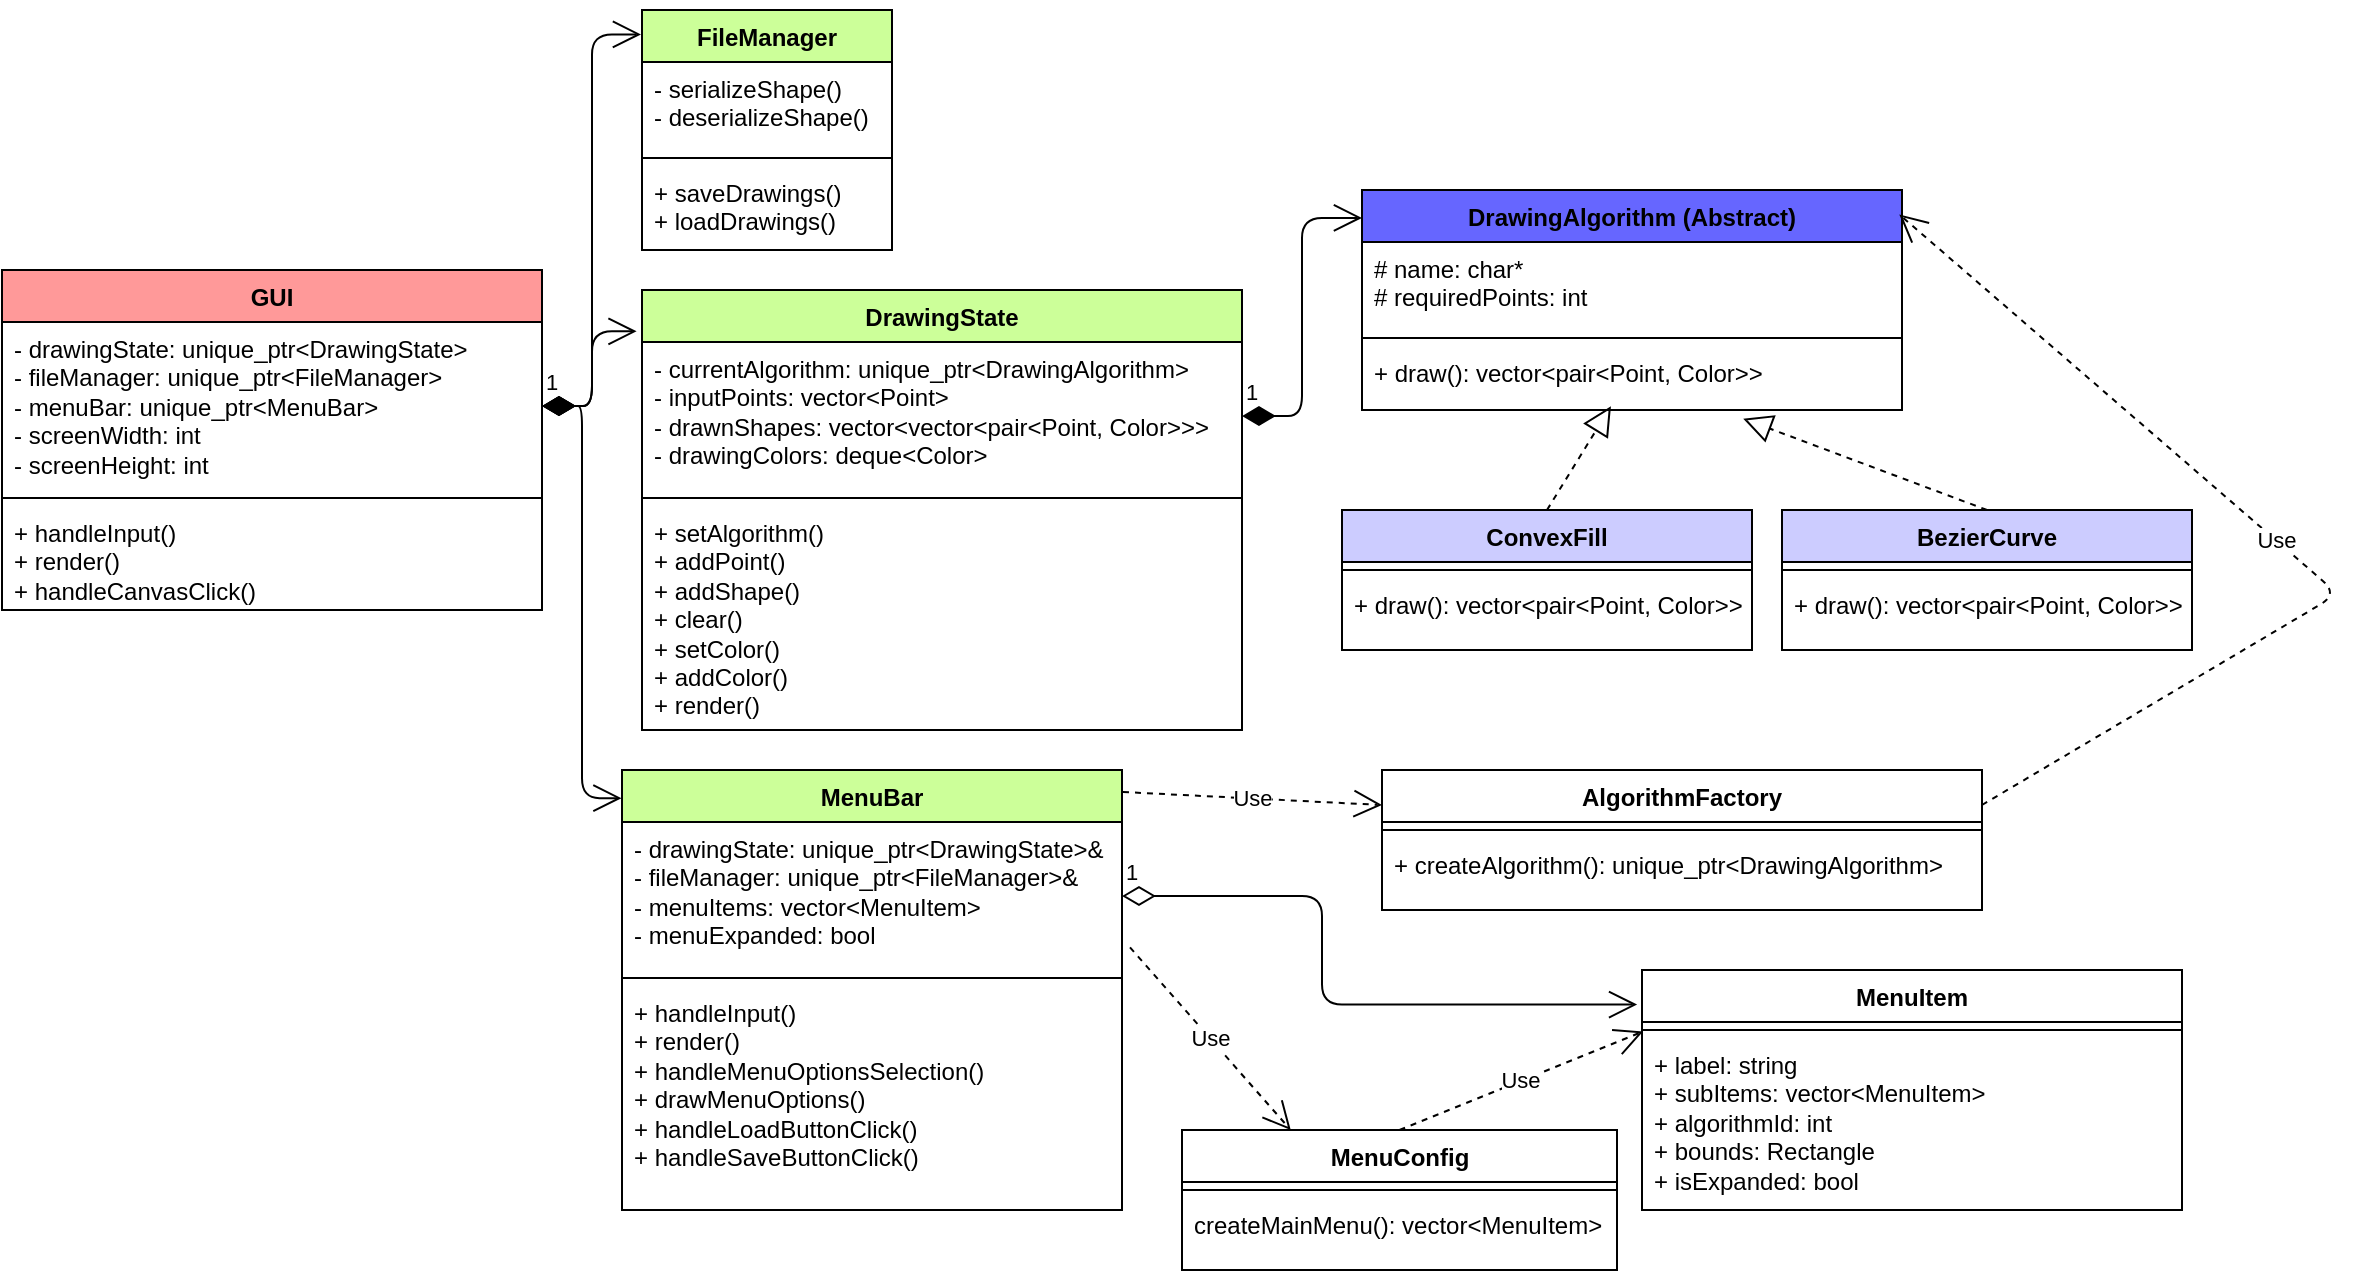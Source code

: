 <mxfile>
    <diagram id="bdhu0Lih9jsQrzCgOUzK" name="Page-1">
        <mxGraphModel dx="754" dy="652" grid="0" gridSize="10" guides="0" tooltips="1" connect="1" arrows="1" fold="1" page="0" pageScale="1" pageWidth="850" pageHeight="1100" math="0" shadow="0">
            <root>
                <mxCell id="0"/>
                <mxCell id="1" parent="0"/>
                <mxCell id="5" value="GUI" style="swimlane;fontStyle=1;align=center;verticalAlign=top;childLayout=stackLayout;horizontal=1;startSize=26;horizontalStack=0;resizeParent=1;resizeParentMax=0;resizeLast=0;collapsible=1;marginBottom=0;whiteSpace=wrap;html=1;fillColor=#FF9999;" vertex="1" parent="1">
                    <mxGeometry x="120" y="200" width="270" height="170" as="geometry"/>
                </mxCell>
                <mxCell id="6" value="&lt;div&gt;&lt;font color=&quot;#000000&quot;&gt;- drawingState: unique_ptr&amp;lt;DrawingState&amp;gt;&lt;/font&gt;&lt;/div&gt;&lt;div&gt;&lt;font color=&quot;#000000&quot;&gt;- fileManager: unique_ptr&amp;lt;FileManager&amp;gt;&lt;/font&gt;&lt;/div&gt;&lt;div&gt;&lt;font color=&quot;#000000&quot;&gt;- menuBar: unique_ptr&amp;lt;MenuBar&amp;gt;&lt;/font&gt;&lt;/div&gt;&lt;div&gt;&lt;font color=&quot;#000000&quot;&gt;- screenWidth: int&lt;/font&gt;&lt;/div&gt;&lt;div&gt;&lt;font color=&quot;#000000&quot;&gt;- screenHeight: int&lt;/font&gt;&lt;/div&gt;" style="text;strokeColor=none;fillColor=none;align=left;verticalAlign=top;spacingLeft=4;spacingRight=4;overflow=hidden;rotatable=0;points=[[0,0.5],[1,0.5]];portConstraint=eastwest;whiteSpace=wrap;html=1;" vertex="1" parent="5">
                    <mxGeometry y="26" width="270" height="84" as="geometry"/>
                </mxCell>
                <mxCell id="7" value="" style="line;strokeWidth=1;fillColor=none;align=left;verticalAlign=middle;spacingTop=-1;spacingLeft=3;spacingRight=3;rotatable=0;labelPosition=right;points=[];portConstraint=eastwest;strokeColor=inherit;" vertex="1" parent="5">
                    <mxGeometry y="110" width="270" height="8" as="geometry"/>
                </mxCell>
                <mxCell id="8" value="&lt;div&gt;&lt;font color=&quot;#000000&quot;&gt;+ handleInput()&lt;/font&gt;&lt;/div&gt;&lt;div&gt;&lt;font color=&quot;#000000&quot;&gt;+ render()&lt;/font&gt;&lt;/div&gt;&lt;div&gt;&lt;font color=&quot;#000000&quot;&gt;+ handleCanvasClick()&lt;/font&gt;&lt;/div&gt;" style="text;strokeColor=none;fillColor=none;align=left;verticalAlign=top;spacingLeft=4;spacingRight=4;overflow=hidden;rotatable=0;points=[[0,0.5],[1,0.5]];portConstraint=eastwest;whiteSpace=wrap;html=1;" vertex="1" parent="5">
                    <mxGeometry y="118" width="270" height="52" as="geometry"/>
                </mxCell>
                <mxCell id="9" value="DrawingState" style="swimlane;fontStyle=1;align=center;verticalAlign=top;childLayout=stackLayout;horizontal=1;startSize=26;horizontalStack=0;resizeParent=1;resizeParentMax=0;resizeLast=0;collapsible=1;marginBottom=0;whiteSpace=wrap;html=1;fillColor=#CCFF99;" vertex="1" parent="1">
                    <mxGeometry x="440" y="210" width="300" height="220" as="geometry"/>
                </mxCell>
                <mxCell id="10" value="&lt;div&gt;&lt;font color=&quot;#000000&quot;&gt;- currentAlgorithm: unique_ptr&amp;lt;DrawingAlgorithm&amp;gt;&lt;/font&gt;&lt;/div&gt;&lt;div&gt;&lt;font color=&quot;#000000&quot;&gt;- inputPoints: vector&amp;lt;Point&amp;gt;&lt;/font&gt;&lt;/div&gt;&lt;div&gt;&lt;font color=&quot;#000000&quot;&gt;- drawnShapes: vector&amp;lt;vector&amp;lt;pair&amp;lt;Point, Color&amp;gt;&amp;gt;&amp;gt;&lt;/font&gt;&lt;/div&gt;&lt;div&gt;&lt;font color=&quot;#000000&quot;&gt;- drawingColors: deque&amp;lt;Color&amp;gt;&lt;/font&gt;&lt;/div&gt;" style="text;strokeColor=none;fillColor=none;align=left;verticalAlign=top;spacingLeft=4;spacingRight=4;overflow=hidden;rotatable=0;points=[[0,0.5],[1,0.5]];portConstraint=eastwest;whiteSpace=wrap;html=1;" vertex="1" parent="9">
                    <mxGeometry y="26" width="300" height="74" as="geometry"/>
                </mxCell>
                <mxCell id="11" value="" style="line;strokeWidth=1;fillColor=none;align=left;verticalAlign=middle;spacingTop=-1;spacingLeft=3;spacingRight=3;rotatable=0;labelPosition=right;points=[];portConstraint=eastwest;strokeColor=inherit;" vertex="1" parent="9">
                    <mxGeometry y="100" width="300" height="8" as="geometry"/>
                </mxCell>
                <mxCell id="12" value="&lt;div&gt;&lt;font color=&quot;#000000&quot;&gt;+ setAlgorithm()&lt;/font&gt;&lt;/div&gt;&lt;div&gt;&lt;font color=&quot;#000000&quot;&gt;+ addPoint()&lt;/font&gt;&lt;/div&gt;&lt;div&gt;&lt;font color=&quot;#000000&quot;&gt;+ addShape()&lt;/font&gt;&lt;/div&gt;&lt;div&gt;&lt;font color=&quot;#000000&quot;&gt;+ clear()&lt;/font&gt;&lt;/div&gt;&lt;div&gt;&lt;font color=&quot;#000000&quot;&gt;+ setColor()&lt;/font&gt;&lt;/div&gt;&lt;div&gt;&lt;font color=&quot;#000000&quot;&gt;+ addColor()&lt;/font&gt;&lt;/div&gt;&lt;div&gt;&lt;font color=&quot;#000000&quot;&gt;+ render()&lt;/font&gt;&lt;/div&gt;" style="text;strokeColor=none;fillColor=none;align=left;verticalAlign=top;spacingLeft=4;spacingRight=4;overflow=hidden;rotatable=0;points=[[0,0.5],[1,0.5]];portConstraint=eastwest;whiteSpace=wrap;html=1;" vertex="1" parent="9">
                    <mxGeometry y="108" width="300" height="112" as="geometry"/>
                </mxCell>
                <mxCell id="13" value="MenuBar" style="swimlane;fontStyle=1;align=center;verticalAlign=top;childLayout=stackLayout;horizontal=1;startSize=26;horizontalStack=0;resizeParent=1;resizeParentMax=0;resizeLast=0;collapsible=1;marginBottom=0;whiteSpace=wrap;html=1;fillColor=#CCFF99;" vertex="1" parent="1">
                    <mxGeometry x="430" y="450" width="250" height="220" as="geometry"/>
                </mxCell>
                <mxCell id="14" value="&lt;div&gt;&lt;font color=&quot;#000000&quot;&gt;- drawingState: unique_ptr&amp;lt;DrawingState&amp;gt;&amp;amp;&lt;/font&gt;&lt;/div&gt;&lt;div&gt;&lt;font color=&quot;#000000&quot;&gt;- fileManager: unique_ptr&amp;lt;FileManager&amp;gt;&amp;amp;&lt;/font&gt;&lt;/div&gt;&lt;div&gt;&lt;font color=&quot;#000000&quot;&gt;- menuItems: vector&amp;lt;MenuItem&amp;gt;&lt;/font&gt;&lt;/div&gt;&lt;div&gt;&lt;font color=&quot;#000000&quot;&gt;- menuExpanded: bool&lt;/font&gt;&lt;/div&gt;" style="text;strokeColor=none;fillColor=none;align=left;verticalAlign=top;spacingLeft=4;spacingRight=4;overflow=hidden;rotatable=0;points=[[0,0.5],[1,0.5]];portConstraint=eastwest;whiteSpace=wrap;html=1;" vertex="1" parent="13">
                    <mxGeometry y="26" width="250" height="74" as="geometry"/>
                </mxCell>
                <mxCell id="15" value="" style="line;strokeWidth=1;fillColor=none;align=left;verticalAlign=middle;spacingTop=-1;spacingLeft=3;spacingRight=3;rotatable=0;labelPosition=right;points=[];portConstraint=eastwest;strokeColor=inherit;" vertex="1" parent="13">
                    <mxGeometry y="100" width="250" height="8" as="geometry"/>
                </mxCell>
                <mxCell id="16" value="&lt;div&gt;&lt;font color=&quot;#000000&quot;&gt;+ handleInput()&lt;/font&gt;&lt;/div&gt;&lt;div&gt;&lt;font color=&quot;#000000&quot;&gt;+ render()&lt;/font&gt;&lt;/div&gt;&lt;div&gt;&lt;font color=&quot;#000000&quot;&gt;+ handleMenuOptionsSelection()&lt;/font&gt;&lt;/div&gt;&lt;div&gt;&lt;font color=&quot;#000000&quot;&gt;+ drawMenuOptions()&lt;/font&gt;&lt;/div&gt;&lt;div&gt;&lt;font color=&quot;#000000&quot;&gt;+ handleLoadButtonClick()&lt;/font&gt;&lt;/div&gt;&lt;div&gt;&lt;font color=&quot;#000000&quot;&gt;+ handleSaveButtonClick()&lt;/font&gt;&lt;/div&gt;" style="text;strokeColor=none;fillColor=none;align=left;verticalAlign=top;spacingLeft=4;spacingRight=4;overflow=hidden;rotatable=0;points=[[0,0.5],[1,0.5]];portConstraint=eastwest;whiteSpace=wrap;html=1;" vertex="1" parent="13">
                    <mxGeometry y="108" width="250" height="112" as="geometry"/>
                </mxCell>
                <mxCell id="17" value="MenuItem" style="swimlane;fontStyle=1;align=center;verticalAlign=top;childLayout=stackLayout;horizontal=1;startSize=26;horizontalStack=0;resizeParent=1;resizeParentMax=0;resizeLast=0;collapsible=1;marginBottom=0;whiteSpace=wrap;html=1;" vertex="1" parent="1">
                    <mxGeometry x="940" y="550" width="270" height="120" as="geometry"/>
                </mxCell>
                <mxCell id="19" value="" style="line;strokeWidth=1;fillColor=none;align=left;verticalAlign=middle;spacingTop=-1;spacingLeft=3;spacingRight=3;rotatable=0;labelPosition=right;points=[];portConstraint=eastwest;strokeColor=inherit;" vertex="1" parent="17">
                    <mxGeometry y="26" width="270" height="8" as="geometry"/>
                </mxCell>
                <mxCell id="20" value="&lt;div&gt;&lt;font color=&quot;#000000&quot;&gt;+ label: string&lt;/font&gt;&lt;/div&gt;&lt;div&gt;&lt;font color=&quot;#000000&quot;&gt;+ subItems: vector&amp;lt;MenuItem&amp;gt;&lt;/font&gt;&lt;/div&gt;&lt;div&gt;&lt;font color=&quot;#000000&quot;&gt;+ algorithmId: int&lt;/font&gt;&lt;/div&gt;&lt;div&gt;&lt;font color=&quot;#000000&quot;&gt;+ bounds: Rectangle&lt;/font&gt;&lt;/div&gt;&lt;div&gt;&lt;font color=&quot;#000000&quot;&gt;+ isExpanded: bool&lt;/font&gt;&lt;/div&gt;" style="text;strokeColor=none;fillColor=none;align=left;verticalAlign=top;spacingLeft=4;spacingRight=4;overflow=hidden;rotatable=0;points=[[0,0.5],[1,0.5]];portConstraint=eastwest;whiteSpace=wrap;html=1;" vertex="1" parent="17">
                    <mxGeometry y="34" width="270" height="86" as="geometry"/>
                </mxCell>
                <mxCell id="21" value="DrawingAlgorithm (Abstract)" style="swimlane;fontStyle=1;align=center;verticalAlign=top;childLayout=stackLayout;horizontal=1;startSize=26;horizontalStack=0;resizeParent=1;resizeParentMax=0;resizeLast=0;collapsible=1;marginBottom=0;whiteSpace=wrap;html=1;fillColor=#6666FF;" vertex="1" parent="1">
                    <mxGeometry x="800" y="160" width="270" height="110" as="geometry"/>
                </mxCell>
                <mxCell id="22" value="&lt;div&gt;&lt;font color=&quot;#000000&quot;&gt;# name: char*&lt;/font&gt;&lt;/div&gt;&lt;div&gt;&lt;font color=&quot;#000000&quot;&gt;# requiredPoints: int&lt;/font&gt;&lt;/div&gt;" style="text;strokeColor=none;fillColor=none;align=left;verticalAlign=top;spacingLeft=4;spacingRight=4;overflow=hidden;rotatable=0;points=[[0,0.5],[1,0.5]];portConstraint=eastwest;whiteSpace=wrap;html=1;" vertex="1" parent="21">
                    <mxGeometry y="26" width="270" height="44" as="geometry"/>
                </mxCell>
                <mxCell id="23" value="" style="line;strokeWidth=1;fillColor=none;align=left;verticalAlign=middle;spacingTop=-1;spacingLeft=3;spacingRight=3;rotatable=0;labelPosition=right;points=[];portConstraint=eastwest;strokeColor=inherit;" vertex="1" parent="21">
                    <mxGeometry y="70" width="270" height="8" as="geometry"/>
                </mxCell>
                <mxCell id="24" value="+ draw(): vector&amp;lt;pair&amp;lt;Point, Color&amp;gt;&amp;gt;" style="text;strokeColor=none;fillColor=none;align=left;verticalAlign=top;spacingLeft=4;spacingRight=4;overflow=hidden;rotatable=0;points=[[0,0.5],[1,0.5]];portConstraint=eastwest;whiteSpace=wrap;html=1;" vertex="1" parent="21">
                    <mxGeometry y="78" width="270" height="32" as="geometry"/>
                </mxCell>
                <mxCell id="25" value="FileManager" style="swimlane;fontStyle=1;align=center;verticalAlign=top;childLayout=stackLayout;horizontal=1;startSize=26;horizontalStack=0;resizeParent=1;resizeParentMax=0;resizeLast=0;collapsible=1;marginBottom=0;whiteSpace=wrap;html=1;fillColor=#CCFF99;" vertex="1" parent="1">
                    <mxGeometry x="440" y="70" width="125" height="120" as="geometry"/>
                </mxCell>
                <mxCell id="26" value="&lt;div&gt;&lt;span style=&quot;background-color: transparent;&quot;&gt;- serializeShape()&lt;/span&gt;&lt;/div&gt;&lt;div&gt;&lt;font color=&quot;#000000&quot;&gt;- deserializeShape()&lt;/font&gt;&lt;/div&gt;" style="text;strokeColor=none;fillColor=none;align=left;verticalAlign=top;spacingLeft=4;spacingRight=4;overflow=hidden;rotatable=0;points=[[0,0.5],[1,0.5]];portConstraint=eastwest;whiteSpace=wrap;html=1;" vertex="1" parent="25">
                    <mxGeometry y="26" width="125" height="44" as="geometry"/>
                </mxCell>
                <mxCell id="27" value="" style="line;strokeWidth=1;fillColor=none;align=left;verticalAlign=middle;spacingTop=-1;spacingLeft=3;spacingRight=3;rotatable=0;labelPosition=right;points=[];portConstraint=eastwest;strokeColor=inherit;" vertex="1" parent="25">
                    <mxGeometry y="70" width="125" height="8" as="geometry"/>
                </mxCell>
                <mxCell id="28" value="&lt;div&gt;+ saveDrawings()&lt;/div&gt;&lt;div&gt;+ loadDrawings()&lt;/div&gt;" style="text;strokeColor=none;fillColor=none;align=left;verticalAlign=top;spacingLeft=4;spacingRight=4;overflow=hidden;rotatable=0;points=[[0,0.5],[1,0.5]];portConstraint=eastwest;whiteSpace=wrap;html=1;" vertex="1" parent="25">
                    <mxGeometry y="78" width="125" height="42" as="geometry"/>
                </mxCell>
                <mxCell id="29" value="1" style="endArrow=open;html=1;endSize=12;startArrow=diamondThin;startSize=14;startFill=1;edgeStyle=orthogonalEdgeStyle;align=left;verticalAlign=bottom;exitX=1;exitY=0.5;exitDx=0;exitDy=0;entryX=-0.004;entryY=0.102;entryDx=0;entryDy=0;entryPerimeter=0;" edge="1" parent="1" source="6" target="25">
                    <mxGeometry x="-1" y="3" relative="1" as="geometry">
                        <mxPoint x="360" y="470" as="sourcePoint"/>
                        <mxPoint x="520" y="470" as="targetPoint"/>
                    </mxGeometry>
                </mxCell>
                <mxCell id="31" value="1" style="endArrow=open;html=1;endSize=12;startArrow=diamondThin;startSize=14;startFill=1;edgeStyle=orthogonalEdgeStyle;align=left;verticalAlign=bottom;exitX=1;exitY=0.5;exitDx=0;exitDy=0;entryX=-0.009;entryY=-0.072;entryDx=0;entryDy=0;entryPerimeter=0;" edge="1" parent="1" source="6" target="10">
                    <mxGeometry x="-1" y="3" relative="1" as="geometry">
                        <mxPoint x="270" y="590" as="sourcePoint"/>
                        <mxPoint x="430" y="590" as="targetPoint"/>
                    </mxGeometry>
                </mxCell>
                <mxCell id="32" value="1" style="endArrow=open;html=1;endSize=12;startArrow=diamondThin;startSize=14;startFill=1;edgeStyle=orthogonalEdgeStyle;align=left;verticalAlign=bottom;exitX=1;exitY=0.5;exitDx=0;exitDy=0;entryX=-0.001;entryY=0.064;entryDx=0;entryDy=0;entryPerimeter=0;" edge="1" parent="1" source="6" target="13">
                    <mxGeometry x="-1" y="3" relative="1" as="geometry">
                        <mxPoint x="350" y="580" as="sourcePoint"/>
                        <mxPoint x="510" y="580" as="targetPoint"/>
                    </mxGeometry>
                </mxCell>
                <mxCell id="35" value="1" style="endArrow=open;html=1;endSize=12;startArrow=diamondThin;startSize=14;startFill=1;edgeStyle=orthogonalEdgeStyle;align=left;verticalAlign=bottom;exitX=1;exitY=0.5;exitDx=0;exitDy=0;entryX=0;entryY=0.127;entryDx=0;entryDy=0;entryPerimeter=0;" edge="1" parent="1" source="10" target="21">
                    <mxGeometry x="-1" y="3" relative="1" as="geometry">
                        <mxPoint x="740" y="590" as="sourcePoint"/>
                        <mxPoint x="900" y="590" as="targetPoint"/>
                    </mxGeometry>
                </mxCell>
                <mxCell id="36" value="1" style="endArrow=open;html=1;endSize=12;startArrow=diamondThin;startSize=14;startFill=0;edgeStyle=orthogonalEdgeStyle;align=left;verticalAlign=bottom;exitX=1;exitY=0.5;exitDx=0;exitDy=0;entryX=-0.009;entryY=0.144;entryDx=0;entryDy=0;entryPerimeter=0;" edge="1" parent="1" source="14" target="17">
                    <mxGeometry x="-1" y="3" relative="1" as="geometry">
                        <mxPoint x="760" y="470" as="sourcePoint"/>
                        <mxPoint x="920" y="470" as="targetPoint"/>
                        <Array as="points">
                            <mxPoint x="780" y="513"/>
                            <mxPoint x="780" y="567"/>
                        </Array>
                    </mxGeometry>
                </mxCell>
                <mxCell id="38" value="AlgorithmFactory" style="swimlane;fontStyle=1;align=center;verticalAlign=top;childLayout=stackLayout;horizontal=1;startSize=26;horizontalStack=0;resizeParent=1;resizeParentMax=0;resizeLast=0;collapsible=1;marginBottom=0;whiteSpace=wrap;html=1;" vertex="1" parent="1">
                    <mxGeometry x="810" y="450" width="300" height="70" as="geometry"/>
                </mxCell>
                <mxCell id="39" value="" style="line;strokeWidth=1;fillColor=none;align=left;verticalAlign=middle;spacingTop=-1;spacingLeft=3;spacingRight=3;rotatable=0;labelPosition=right;points=[];portConstraint=eastwest;strokeColor=inherit;" vertex="1" parent="38">
                    <mxGeometry y="26" width="300" height="8" as="geometry"/>
                </mxCell>
                <mxCell id="40" value="+ createAlgorithm(): unique_ptr&amp;lt;DrawingAlgorithm&amp;gt;" style="text;strokeColor=none;fillColor=none;align=left;verticalAlign=top;spacingLeft=4;spacingRight=4;overflow=hidden;rotatable=0;points=[[0,0.5],[1,0.5]];portConstraint=eastwest;whiteSpace=wrap;html=1;" vertex="1" parent="38">
                    <mxGeometry y="34" width="300" height="36" as="geometry"/>
                </mxCell>
                <mxCell id="41" value="MenuConfig" style="swimlane;fontStyle=1;align=center;verticalAlign=top;childLayout=stackLayout;horizontal=1;startSize=26;horizontalStack=0;resizeParent=1;resizeParentMax=0;resizeLast=0;collapsible=1;marginBottom=0;whiteSpace=wrap;html=1;" vertex="1" parent="1">
                    <mxGeometry x="710" y="630" width="217.5" height="70" as="geometry"/>
                </mxCell>
                <mxCell id="42" value="" style="line;strokeWidth=1;fillColor=none;align=left;verticalAlign=middle;spacingTop=-1;spacingLeft=3;spacingRight=3;rotatable=0;labelPosition=right;points=[];portConstraint=eastwest;strokeColor=inherit;" vertex="1" parent="41">
                    <mxGeometry y="26" width="217.5" height="8" as="geometry"/>
                </mxCell>
                <mxCell id="43" value="createMainMenu(): vector&amp;lt;MenuItem&amp;gt;" style="text;strokeColor=none;fillColor=none;align=left;verticalAlign=top;spacingLeft=4;spacingRight=4;overflow=hidden;rotatable=0;points=[[0,0.5],[1,0.5]];portConstraint=eastwest;whiteSpace=wrap;html=1;" vertex="1" parent="41">
                    <mxGeometry y="34" width="217.5" height="36" as="geometry"/>
                </mxCell>
                <mxCell id="44" value="ConvexFill" style="swimlane;fontStyle=1;align=center;verticalAlign=top;childLayout=stackLayout;horizontal=1;startSize=26;horizontalStack=0;resizeParent=1;resizeParentMax=0;resizeLast=0;collapsible=1;marginBottom=0;whiteSpace=wrap;html=1;fillColor=#CCCCFF;" vertex="1" parent="1">
                    <mxGeometry x="790" y="320" width="205" height="70" as="geometry"/>
                </mxCell>
                <mxCell id="45" value="" style="line;strokeWidth=1;fillColor=none;align=left;verticalAlign=middle;spacingTop=-1;spacingLeft=3;spacingRight=3;rotatable=0;labelPosition=right;points=[];portConstraint=eastwest;strokeColor=inherit;" vertex="1" parent="44">
                    <mxGeometry y="26" width="205" height="8" as="geometry"/>
                </mxCell>
                <mxCell id="46" value="+ draw(): vector&amp;lt;pair&amp;lt;Point, Color&amp;gt;&amp;gt;" style="text;strokeColor=none;fillColor=none;align=left;verticalAlign=top;spacingLeft=4;spacingRight=4;overflow=hidden;rotatable=0;points=[[0,0.5],[1,0.5]];portConstraint=eastwest;whiteSpace=wrap;html=1;" vertex="1" parent="44">
                    <mxGeometry y="34" width="205" height="36" as="geometry"/>
                </mxCell>
                <mxCell id="47" value="BezierCurve" style="swimlane;fontStyle=1;align=center;verticalAlign=top;childLayout=stackLayout;horizontal=1;startSize=26;horizontalStack=0;resizeParent=1;resizeParentMax=0;resizeLast=0;collapsible=1;marginBottom=0;whiteSpace=wrap;html=1;fillColor=#CCCCFF;" vertex="1" parent="1">
                    <mxGeometry x="1010" y="320" width="205" height="70" as="geometry"/>
                </mxCell>
                <mxCell id="48" value="" style="line;strokeWidth=1;fillColor=none;align=left;verticalAlign=middle;spacingTop=-1;spacingLeft=3;spacingRight=3;rotatable=0;labelPosition=right;points=[];portConstraint=eastwest;strokeColor=inherit;" vertex="1" parent="47">
                    <mxGeometry y="26" width="205" height="8" as="geometry"/>
                </mxCell>
                <mxCell id="49" value="+ draw(): vector&amp;lt;pair&amp;lt;Point, Color&amp;gt;&amp;gt;" style="text;strokeColor=none;fillColor=none;align=left;verticalAlign=top;spacingLeft=4;spacingRight=4;overflow=hidden;rotatable=0;points=[[0,0.5],[1,0.5]];portConstraint=eastwest;whiteSpace=wrap;html=1;" vertex="1" parent="47">
                    <mxGeometry y="34" width="205" height="36" as="geometry"/>
                </mxCell>
                <mxCell id="50" value="" style="endArrow=block;dashed=1;endFill=0;endSize=12;html=1;exitX=0.5;exitY=0;exitDx=0;exitDy=0;entryX=0.461;entryY=0.941;entryDx=0;entryDy=0;entryPerimeter=0;" edge="1" parent="1" source="44" target="24">
                    <mxGeometry width="160" relative="1" as="geometry">
                        <mxPoint x="900" y="520" as="sourcePoint"/>
                        <mxPoint x="1060" y="520" as="targetPoint"/>
                    </mxGeometry>
                </mxCell>
                <mxCell id="51" value="" style="endArrow=block;dashed=1;endFill=0;endSize=12;html=1;exitX=0.5;exitY=0;exitDx=0;exitDy=0;entryX=0.706;entryY=1.135;entryDx=0;entryDy=0;entryPerimeter=0;" edge="1" parent="1" source="47" target="24">
                    <mxGeometry width="160" relative="1" as="geometry">
                        <mxPoint x="968" y="510" as="sourcePoint"/>
                        <mxPoint x="1085" y="410" as="targetPoint"/>
                    </mxGeometry>
                </mxCell>
                <mxCell id="54" value="Use" style="endArrow=open;endSize=12;dashed=1;html=1;exitX=1;exitY=0.25;exitDx=0;exitDy=0;entryX=0.995;entryY=0.111;entryDx=0;entryDy=0;entryPerimeter=0;" edge="1" parent="1" source="38" target="21">
                    <mxGeometry width="160" relative="1" as="geometry">
                        <mxPoint x="800" y="490" as="sourcePoint"/>
                        <mxPoint x="1320" y="390" as="targetPoint"/>
                        <Array as="points">
                            <mxPoint x="1288" y="362"/>
                        </Array>
                    </mxGeometry>
                </mxCell>
                <mxCell id="55" value="Use" style="endArrow=open;endSize=12;dashed=1;html=1;exitX=1.016;exitY=0.847;exitDx=0;exitDy=0;exitPerimeter=0;entryX=0.25;entryY=0;entryDx=0;entryDy=0;" edge="1" parent="1" source="14" target="41">
                    <mxGeometry width="160" relative="1" as="geometry">
                        <mxPoint x="780" y="520" as="sourcePoint"/>
                        <mxPoint x="940" y="520" as="targetPoint"/>
                    </mxGeometry>
                </mxCell>
                <mxCell id="56" value="Use" style="endArrow=open;endSize=12;dashed=1;html=1;exitX=0.5;exitY=0;exitDx=0;exitDy=0;entryX=0.002;entryY=-0.038;entryDx=0;entryDy=0;entryPerimeter=0;" edge="1" parent="1" source="41" target="20">
                    <mxGeometry width="160" relative="1" as="geometry">
                        <mxPoint x="780" y="520" as="sourcePoint"/>
                        <mxPoint x="910" y="630" as="targetPoint"/>
                    </mxGeometry>
                </mxCell>
                <mxCell id="57" value="Use" style="endArrow=open;endSize=12;dashed=1;html=1;exitX=1.002;exitY=0.05;exitDx=0;exitDy=0;exitPerimeter=0;entryX=0;entryY=0.25;entryDx=0;entryDy=0;" edge="1" parent="1" source="13" target="38">
                    <mxGeometry width="160" relative="1" as="geometry">
                        <mxPoint x="780" y="530" as="sourcePoint"/>
                        <mxPoint x="940" y="530" as="targetPoint"/>
                    </mxGeometry>
                </mxCell>
            </root>
        </mxGraphModel>
    </diagram>
</mxfile>